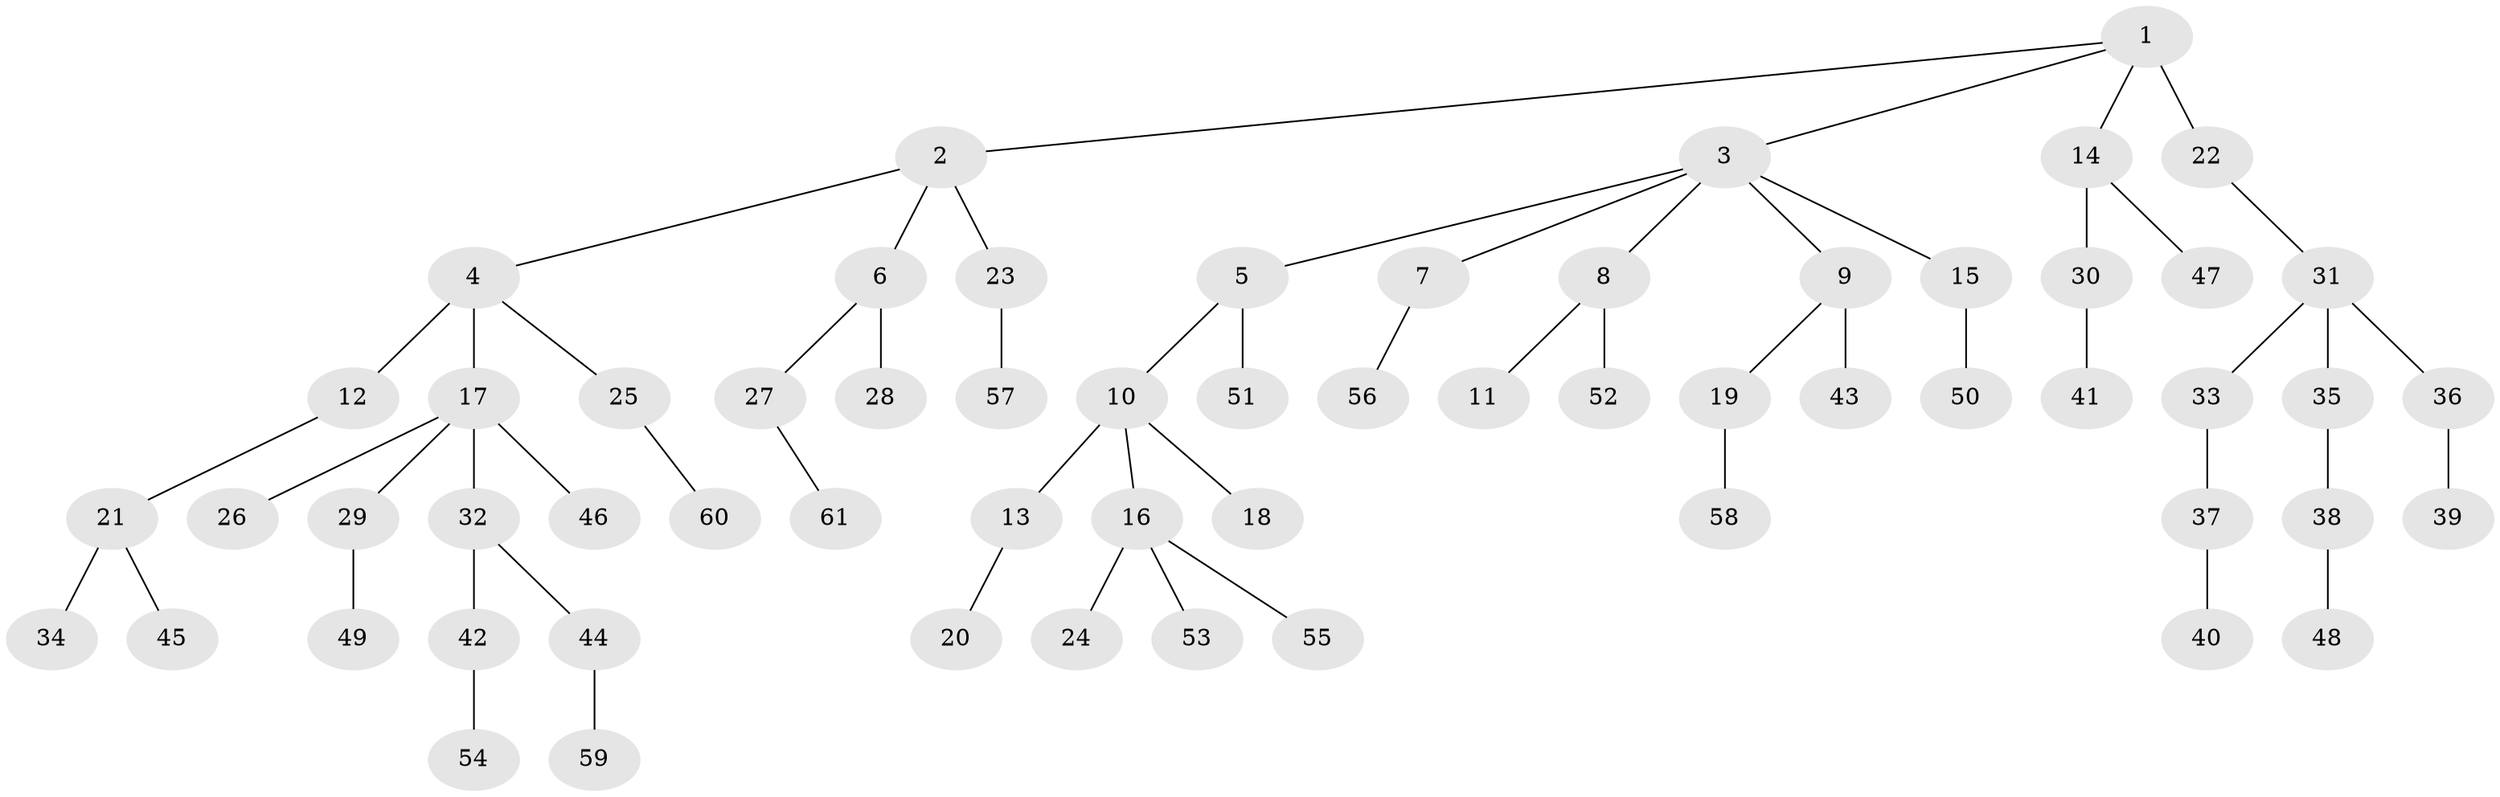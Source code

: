 // original degree distribution, {4: 0.06666666666666667, 5: 0.041666666666666664, 7: 0.008333333333333333, 2: 0.21666666666666667, 6: 0.03333333333333333, 3: 0.09166666666666666, 1: 0.5416666666666666}
// Generated by graph-tools (version 1.1) at 2025/51/03/04/25 22:51:29]
// undirected, 61 vertices, 60 edges
graph export_dot {
  node [color=gray90,style=filled];
  1;
  2;
  3;
  4;
  5;
  6;
  7;
  8;
  9;
  10;
  11;
  12;
  13;
  14;
  15;
  16;
  17;
  18;
  19;
  20;
  21;
  22;
  23;
  24;
  25;
  26;
  27;
  28;
  29;
  30;
  31;
  32;
  33;
  34;
  35;
  36;
  37;
  38;
  39;
  40;
  41;
  42;
  43;
  44;
  45;
  46;
  47;
  48;
  49;
  50;
  51;
  52;
  53;
  54;
  55;
  56;
  57;
  58;
  59;
  60;
  61;
  1 -- 2 [weight=1.0];
  1 -- 3 [weight=1.0];
  1 -- 14 [weight=1.0];
  1 -- 22 [weight=3.0];
  2 -- 4 [weight=1.0];
  2 -- 6 [weight=1.0];
  2 -- 23 [weight=1.0];
  3 -- 5 [weight=1.0];
  3 -- 7 [weight=1.0];
  3 -- 8 [weight=1.0];
  3 -- 9 [weight=1.0];
  3 -- 15 [weight=1.0];
  4 -- 12 [weight=2.0];
  4 -- 17 [weight=1.0];
  4 -- 25 [weight=1.0];
  5 -- 10 [weight=1.0];
  5 -- 51 [weight=1.0];
  6 -- 27 [weight=1.0];
  6 -- 28 [weight=1.0];
  7 -- 56 [weight=1.0];
  8 -- 11 [weight=1.0];
  8 -- 52 [weight=1.0];
  9 -- 19 [weight=1.0];
  9 -- 43 [weight=3.0];
  10 -- 13 [weight=2.0];
  10 -- 16 [weight=1.0];
  10 -- 18 [weight=1.0];
  12 -- 21 [weight=1.0];
  13 -- 20 [weight=1.0];
  14 -- 30 [weight=1.0];
  14 -- 47 [weight=1.0];
  15 -- 50 [weight=1.0];
  16 -- 24 [weight=1.0];
  16 -- 53 [weight=1.0];
  16 -- 55 [weight=1.0];
  17 -- 26 [weight=1.0];
  17 -- 29 [weight=1.0];
  17 -- 32 [weight=1.0];
  17 -- 46 [weight=1.0];
  19 -- 58 [weight=1.0];
  21 -- 34 [weight=1.0];
  21 -- 45 [weight=1.0];
  22 -- 31 [weight=1.0];
  23 -- 57 [weight=1.0];
  25 -- 60 [weight=1.0];
  27 -- 61 [weight=1.0];
  29 -- 49 [weight=1.0];
  30 -- 41 [weight=1.0];
  31 -- 33 [weight=1.0];
  31 -- 35 [weight=1.0];
  31 -- 36 [weight=1.0];
  32 -- 42 [weight=1.0];
  32 -- 44 [weight=1.0];
  33 -- 37 [weight=3.0];
  35 -- 38 [weight=1.0];
  36 -- 39 [weight=1.0];
  37 -- 40 [weight=1.0];
  38 -- 48 [weight=1.0];
  42 -- 54 [weight=1.0];
  44 -- 59 [weight=1.0];
}
